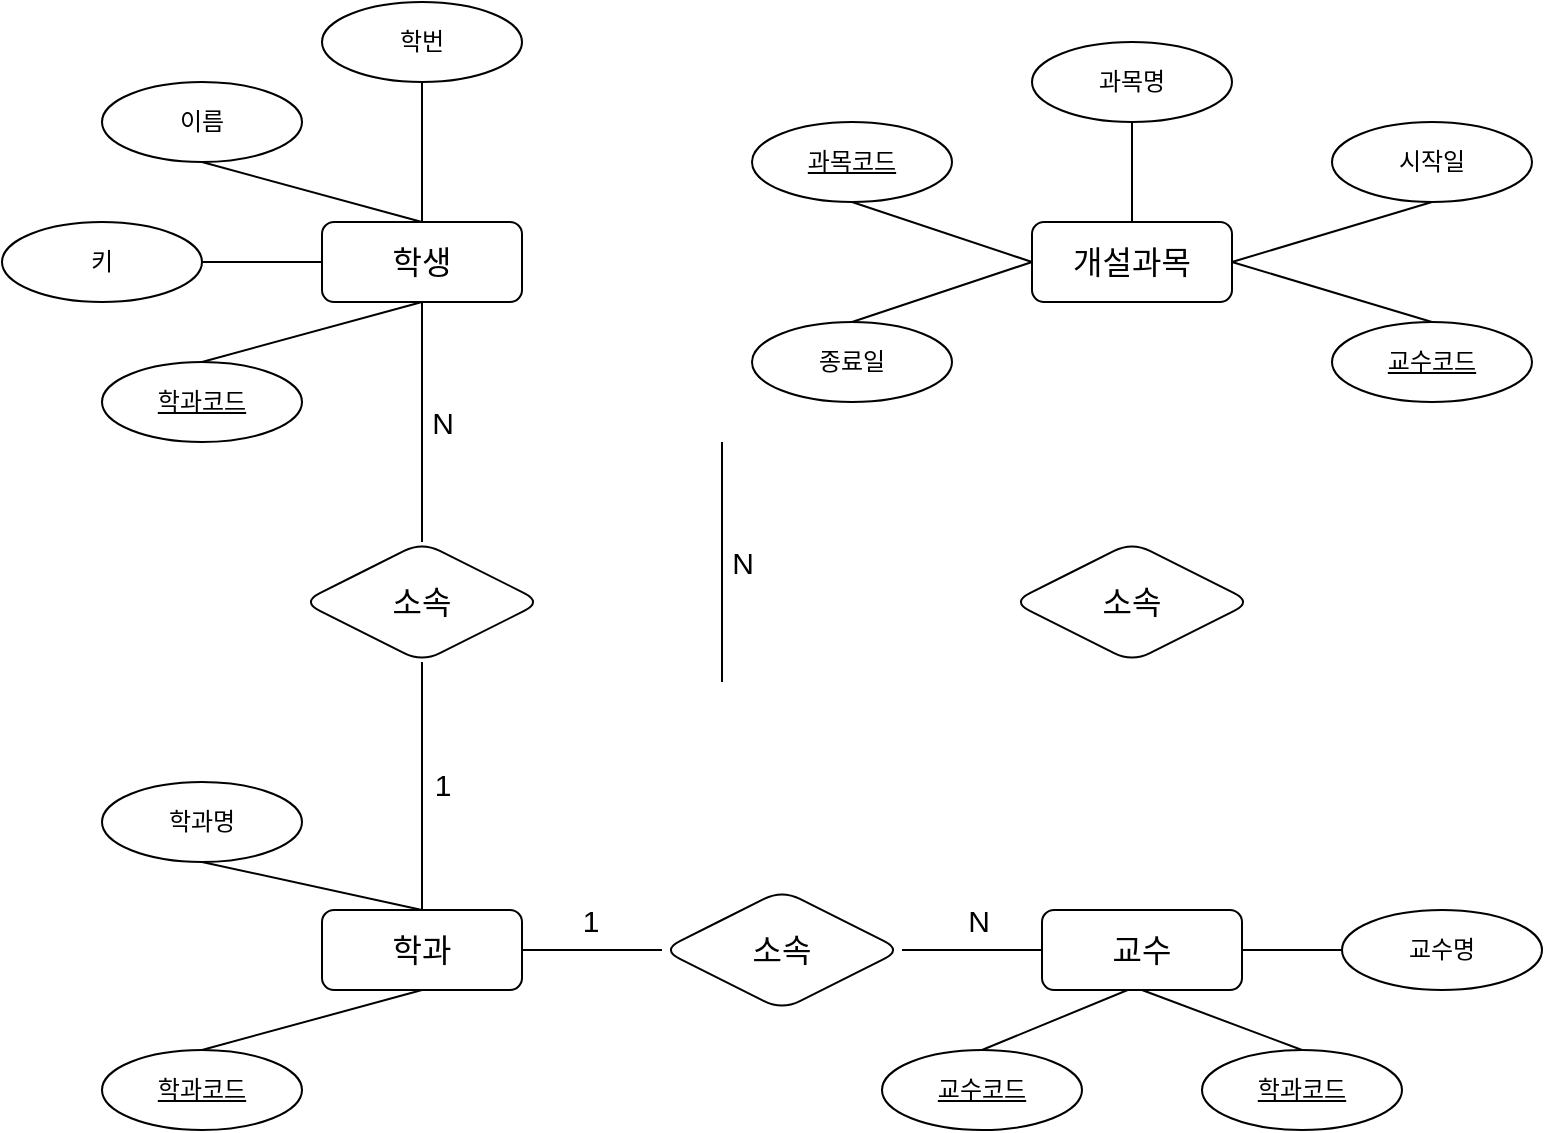 <mxfile version="24.2.1" type="github">
  <diagram name="학사관리ERD" id="DnrLCoqp0zNMLl07k5V4">
    <mxGraphModel dx="2316" dy="1491" grid="1" gridSize="10" guides="1" tooltips="1" connect="1" arrows="1" fold="1" page="1" pageScale="1" pageWidth="1169" pageHeight="827" math="0" shadow="0">
      <root>
        <mxCell id="0" />
        <mxCell id="1" parent="0" />
        <mxCell id="U_HySxkz3RupUNM9T2fn-3" value="&lt;font style=&quot;font-size: 16px;&quot;&gt;학생&lt;/font&gt;" style="whiteSpace=wrap;html=1;align=center;rounded=1;" vertex="1" parent="1">
          <mxGeometry x="-310" y="-40" width="100" height="40" as="geometry" />
        </mxCell>
        <mxCell id="U_HySxkz3RupUNM9T2fn-9" value="학과코드" style="ellipse;whiteSpace=wrap;html=1;align=center;fontStyle=4;rounded=1;" vertex="1" parent="1">
          <mxGeometry x="-420" y="30" width="100" height="40" as="geometry" />
        </mxCell>
        <mxCell id="U_HySxkz3RupUNM9T2fn-10" value="이름" style="ellipse;whiteSpace=wrap;html=1;align=center;rounded=1;" vertex="1" parent="1">
          <mxGeometry x="-420" y="-110" width="100" height="40" as="geometry" />
        </mxCell>
        <mxCell id="U_HySxkz3RupUNM9T2fn-11" value="키" style="ellipse;whiteSpace=wrap;html=1;align=center;rounded=1;" vertex="1" parent="1">
          <mxGeometry x="-470" y="-40" width="100" height="40" as="geometry" />
        </mxCell>
        <mxCell id="U_HySxkz3RupUNM9T2fn-13" value="학번" style="ellipse;whiteSpace=wrap;html=1;align=center;rounded=1;" vertex="1" parent="1">
          <mxGeometry x="-310" y="-150" width="100" height="40" as="geometry" />
        </mxCell>
        <mxCell id="U_HySxkz3RupUNM9T2fn-14" value="" style="endArrow=none;html=1;rounded=0;fontSize=12;startSize=8;endSize=8;curved=1;entryX=0.5;entryY=1;entryDx=0;entryDy=0;exitX=0.5;exitY=0;exitDx=0;exitDy=0;" edge="1" parent="1" source="U_HySxkz3RupUNM9T2fn-3" target="U_HySxkz3RupUNM9T2fn-13">
          <mxGeometry relative="1" as="geometry">
            <mxPoint x="-290" y="-60" as="sourcePoint" />
            <mxPoint x="-130" y="-60" as="targetPoint" />
          </mxGeometry>
        </mxCell>
        <mxCell id="U_HySxkz3RupUNM9T2fn-15" value="" style="endArrow=none;html=1;rounded=0;fontSize=12;startSize=8;endSize=8;curved=1;exitX=0.5;exitY=1;exitDx=0;exitDy=0;entryX=0.5;entryY=0;entryDx=0;entryDy=0;" edge="1" parent="1" source="U_HySxkz3RupUNM9T2fn-10" target="U_HySxkz3RupUNM9T2fn-3">
          <mxGeometry relative="1" as="geometry">
            <mxPoint x="-290" y="-60" as="sourcePoint" />
            <mxPoint x="-130" y="-60" as="targetPoint" />
          </mxGeometry>
        </mxCell>
        <mxCell id="U_HySxkz3RupUNM9T2fn-16" value="" style="endArrow=none;html=1;rounded=0;fontSize=12;startSize=8;endSize=8;curved=1;exitX=1;exitY=0.5;exitDx=0;exitDy=0;entryX=0;entryY=0.5;entryDx=0;entryDy=0;" edge="1" parent="1" source="U_HySxkz3RupUNM9T2fn-11" target="U_HySxkz3RupUNM9T2fn-3">
          <mxGeometry relative="1" as="geometry">
            <mxPoint x="-340" y="-70" as="sourcePoint" />
            <mxPoint x="-250" y="-30" as="targetPoint" />
          </mxGeometry>
        </mxCell>
        <mxCell id="U_HySxkz3RupUNM9T2fn-17" value="" style="endArrow=none;html=1;rounded=0;fontSize=12;startSize=8;endSize=8;curved=1;exitX=0.5;exitY=1;exitDx=0;exitDy=0;entryX=0.5;entryY=0;entryDx=0;entryDy=0;" edge="1" parent="1" source="U_HySxkz3RupUNM9T2fn-3" target="U_HySxkz3RupUNM9T2fn-9">
          <mxGeometry relative="1" as="geometry">
            <mxPoint x="-360" y="-10" as="sourcePoint" />
            <mxPoint x="-260" y="40" as="targetPoint" />
          </mxGeometry>
        </mxCell>
        <mxCell id="U_HySxkz3RupUNM9T2fn-18" value="&lt;span style=&quot;font-size: 16px;&quot;&gt;학과&lt;/span&gt;" style="whiteSpace=wrap;html=1;align=center;rounded=1;" vertex="1" parent="1">
          <mxGeometry x="-310" y="304" width="100" height="40" as="geometry" />
        </mxCell>
        <mxCell id="U_HySxkz3RupUNM9T2fn-19" value="학과명" style="ellipse;whiteSpace=wrap;html=1;align=center;rounded=1;" vertex="1" parent="1">
          <mxGeometry x="-420" y="240" width="100" height="40" as="geometry" />
        </mxCell>
        <mxCell id="U_HySxkz3RupUNM9T2fn-20" value="학과코드" style="ellipse;whiteSpace=wrap;html=1;align=center;fontStyle=4;rounded=1;" vertex="1" parent="1">
          <mxGeometry x="-420" y="374" width="100" height="40" as="geometry" />
        </mxCell>
        <mxCell id="U_HySxkz3RupUNM9T2fn-21" value="" style="endArrow=none;html=1;rounded=0;fontSize=12;startSize=8;endSize=8;curved=1;entryX=0.5;entryY=1;entryDx=0;entryDy=0;exitX=0.5;exitY=0;exitDx=0;exitDy=0;" edge="1" parent="1" source="U_HySxkz3RupUNM9T2fn-20" target="U_HySxkz3RupUNM9T2fn-18">
          <mxGeometry relative="1" as="geometry">
            <mxPoint x="-440" y="344" as="sourcePoint" />
            <mxPoint x="-350" y="304" as="targetPoint" />
          </mxGeometry>
        </mxCell>
        <mxCell id="U_HySxkz3RupUNM9T2fn-22" value="" style="endArrow=none;html=1;rounded=0;fontSize=12;startSize=8;endSize=8;curved=1;entryX=0.5;entryY=1;entryDx=0;entryDy=0;exitX=0.5;exitY=0;exitDx=0;exitDy=0;" edge="1" parent="1" source="U_HySxkz3RupUNM9T2fn-18" target="U_HySxkz3RupUNM9T2fn-19">
          <mxGeometry relative="1" as="geometry">
            <mxPoint x="-430" y="354" as="sourcePoint" />
            <mxPoint x="-340" y="314" as="targetPoint" />
          </mxGeometry>
        </mxCell>
        <mxCell id="U_HySxkz3RupUNM9T2fn-25" value="학과코드" style="ellipse;whiteSpace=wrap;html=1;align=center;fontStyle=4;rounded=1;" vertex="1" parent="1">
          <mxGeometry x="130" y="374" width="100" height="40" as="geometry" />
        </mxCell>
        <mxCell id="U_HySxkz3RupUNM9T2fn-26" value="교수코드" style="ellipse;whiteSpace=wrap;html=1;align=center;fontStyle=4;rounded=1;" vertex="1" parent="1">
          <mxGeometry x="-30" y="374" width="100" height="40" as="geometry" />
        </mxCell>
        <mxCell id="U_HySxkz3RupUNM9T2fn-30" value="" style="endArrow=none;html=1;rounded=0;fontSize=12;startSize=8;endSize=8;curved=1;exitX=0.5;exitY=0;exitDx=0;exitDy=0;entryX=0;entryY=1;entryDx=0;entryDy=0;" edge="1" parent="1" source="U_HySxkz3RupUNM9T2fn-26">
          <mxGeometry relative="1" as="geometry">
            <mxPoint x="95" y="214" as="sourcePoint" />
            <mxPoint x="105" y="339" as="targetPoint" />
          </mxGeometry>
        </mxCell>
        <mxCell id="U_HySxkz3RupUNM9T2fn-31" value="" style="endArrow=none;html=1;rounded=0;fontSize=12;startSize=8;endSize=8;curved=1;exitX=0.5;exitY=0;exitDx=0;exitDy=0;entryX=0.5;entryY=1;entryDx=0;entryDy=0;" edge="1" parent="1" source="U_HySxkz3RupUNM9T2fn-25" target="U_HySxkz3RupUNM9T2fn-33">
          <mxGeometry relative="1" as="geometry">
            <mxPoint x="90" y="469" as="sourcePoint" />
            <mxPoint x="165" y="339" as="targetPoint" />
          </mxGeometry>
        </mxCell>
        <mxCell id="U_HySxkz3RupUNM9T2fn-33" value="&lt;font style=&quot;font-size: 16px;&quot;&gt;교수&lt;/font&gt;" style="whiteSpace=wrap;html=1;align=center;rounded=1;" vertex="1" parent="1">
          <mxGeometry x="50" y="304" width="100" height="40" as="geometry" />
        </mxCell>
        <mxCell id="U_HySxkz3RupUNM9T2fn-34" value="교수명" style="ellipse;whiteSpace=wrap;html=1;align=center;rounded=1;" vertex="1" parent="1">
          <mxGeometry x="200" y="304" width="100" height="40" as="geometry" />
        </mxCell>
        <mxCell id="U_HySxkz3RupUNM9T2fn-35" value="" style="endArrow=none;html=1;rounded=0;fontSize=12;startSize=8;endSize=8;curved=1;exitX=1;exitY=0.5;exitDx=0;exitDy=0;entryX=0;entryY=0.5;entryDx=0;entryDy=0;" edge="1" parent="1" source="U_HySxkz3RupUNM9T2fn-33" target="U_HySxkz3RupUNM9T2fn-34">
          <mxGeometry relative="1" as="geometry">
            <mxPoint x="145" y="134" as="sourcePoint" />
            <mxPoint x="35" y="164" as="targetPoint" />
          </mxGeometry>
        </mxCell>
        <mxCell id="U_HySxkz3RupUNM9T2fn-36" value="&lt;font style=&quot;font-size: 16px;&quot;&gt;개설과목&lt;/font&gt;" style="whiteSpace=wrap;html=1;align=center;rounded=1;" vertex="1" parent="1">
          <mxGeometry x="45" y="-40" width="100" height="40" as="geometry" />
        </mxCell>
        <mxCell id="U_HySxkz3RupUNM9T2fn-37" value="과목코드" style="ellipse;whiteSpace=wrap;html=1;align=center;fontStyle=4;rounded=1;" vertex="1" parent="1">
          <mxGeometry x="-95" y="-90" width="100" height="40" as="geometry" />
        </mxCell>
        <mxCell id="U_HySxkz3RupUNM9T2fn-38" value="교수코드" style="ellipse;whiteSpace=wrap;html=1;align=center;fontStyle=4;rounded=1;" vertex="1" parent="1">
          <mxGeometry x="195" y="10" width="100" height="40" as="geometry" />
        </mxCell>
        <mxCell id="U_HySxkz3RupUNM9T2fn-39" value="과목명" style="ellipse;whiteSpace=wrap;html=1;align=center;rounded=1;" vertex="1" parent="1">
          <mxGeometry x="45" y="-130" width="100" height="40" as="geometry" />
        </mxCell>
        <mxCell id="U_HySxkz3RupUNM9T2fn-40" value="종료일" style="ellipse;whiteSpace=wrap;html=1;align=center;rounded=1;" vertex="1" parent="1">
          <mxGeometry x="-95" y="10" width="100" height="40" as="geometry" />
        </mxCell>
        <mxCell id="U_HySxkz3RupUNM9T2fn-41" value="시작일" style="ellipse;whiteSpace=wrap;html=1;align=center;rounded=1;" vertex="1" parent="1">
          <mxGeometry x="195" y="-90" width="100" height="40" as="geometry" />
        </mxCell>
        <mxCell id="U_HySxkz3RupUNM9T2fn-44" value="" style="endArrow=none;html=1;rounded=0;fontSize=12;startSize=8;endSize=8;curved=1;entryX=0.5;entryY=1;entryDx=0;entryDy=0;exitX=1;exitY=0.5;exitDx=0;exitDy=0;" edge="1" parent="1" source="U_HySxkz3RupUNM9T2fn-36" target="U_HySxkz3RupUNM9T2fn-41">
          <mxGeometry relative="1" as="geometry">
            <mxPoint x="385" y="-110" as="sourcePoint" />
            <mxPoint x="335" y="-150" as="targetPoint" />
          </mxGeometry>
        </mxCell>
        <mxCell id="U_HySxkz3RupUNM9T2fn-45" value="" style="endArrow=none;html=1;rounded=0;fontSize=12;startSize=8;endSize=8;curved=1;exitX=0.5;exitY=1;exitDx=0;exitDy=0;entryX=0;entryY=0.5;entryDx=0;entryDy=0;" edge="1" parent="1" source="U_HySxkz3RupUNM9T2fn-37" target="U_HySxkz3RupUNM9T2fn-36">
          <mxGeometry relative="1" as="geometry">
            <mxPoint x="395" y="-100" as="sourcePoint" />
            <mxPoint x="345" y="-140" as="targetPoint" />
          </mxGeometry>
        </mxCell>
        <mxCell id="U_HySxkz3RupUNM9T2fn-46" value="" style="endArrow=none;html=1;rounded=0;fontSize=12;startSize=8;endSize=8;curved=1;entryX=0.5;entryY=0;entryDx=0;entryDy=0;exitX=0;exitY=0.5;exitDx=0;exitDy=0;" edge="1" parent="1" source="U_HySxkz3RupUNM9T2fn-36" target="U_HySxkz3RupUNM9T2fn-40">
          <mxGeometry relative="1" as="geometry">
            <mxPoint x="405" y="-90" as="sourcePoint" />
            <mxPoint x="355" y="-130" as="targetPoint" />
          </mxGeometry>
        </mxCell>
        <mxCell id="U_HySxkz3RupUNM9T2fn-47" value="" style="endArrow=none;html=1;rounded=0;fontSize=12;startSize=8;endSize=8;curved=1;entryX=0.5;entryY=0;entryDx=0;entryDy=0;exitX=1;exitY=0.5;exitDx=0;exitDy=0;" edge="1" parent="1" source="U_HySxkz3RupUNM9T2fn-36" target="U_HySxkz3RupUNM9T2fn-38">
          <mxGeometry relative="1" as="geometry">
            <mxPoint x="415" y="-80" as="sourcePoint" />
            <mxPoint x="365" y="-120" as="targetPoint" />
          </mxGeometry>
        </mxCell>
        <mxCell id="U_HySxkz3RupUNM9T2fn-48" value="" style="endArrow=none;html=1;rounded=0;fontSize=12;startSize=8;endSize=8;curved=1;entryX=0.5;entryY=1;entryDx=0;entryDy=0;exitX=0.5;exitY=0;exitDx=0;exitDy=0;" edge="1" parent="1" source="U_HySxkz3RupUNM9T2fn-36" target="U_HySxkz3RupUNM9T2fn-39">
          <mxGeometry relative="1" as="geometry">
            <mxPoint x="425" y="-70" as="sourcePoint" />
            <mxPoint x="375" y="-110" as="targetPoint" />
          </mxGeometry>
        </mxCell>
        <mxCell id="U_HySxkz3RupUNM9T2fn-49" value="&lt;font style=&quot;font-size: 16px;&quot;&gt;소속&lt;/font&gt;" style="shape=rhombus;perimeter=rhombusPerimeter;whiteSpace=wrap;html=1;align=center;rounded=1;" vertex="1" parent="1">
          <mxGeometry x="-140" y="294" width="120" height="60" as="geometry" />
        </mxCell>
        <mxCell id="U_HySxkz3RupUNM9T2fn-51" value="" style="endArrow=none;html=1;rounded=0;fontSize=12;startSize=8;endSize=8;curved=1;exitX=1;exitY=0.5;exitDx=0;exitDy=0;entryX=0;entryY=0.5;entryDx=0;entryDy=0;" edge="1" parent="1" source="U_HySxkz3RupUNM9T2fn-18" target="U_HySxkz3RupUNM9T2fn-49">
          <mxGeometry relative="1" as="geometry">
            <mxPoint x="-70" y="180" as="sourcePoint" />
            <mxPoint x="-150" y="340" as="targetPoint" />
          </mxGeometry>
        </mxCell>
        <mxCell id="U_HySxkz3RupUNM9T2fn-52" value="" style="endArrow=none;html=1;rounded=0;fontSize=12;startSize=8;endSize=8;curved=1;entryX=0;entryY=0.5;entryDx=0;entryDy=0;exitX=1;exitY=0.5;exitDx=0;exitDy=0;" edge="1" parent="1" source="U_HySxkz3RupUNM9T2fn-49" target="U_HySxkz3RupUNM9T2fn-33">
          <mxGeometry relative="1" as="geometry">
            <mxPoint y="324" as="sourcePoint" />
            <mxPoint x="-130" y="334" as="targetPoint" />
          </mxGeometry>
        </mxCell>
        <mxCell id="U_HySxkz3RupUNM9T2fn-56" value="N" style="edgeLabel;html=1;align=center;verticalAlign=middle;resizable=0;points=[];fontSize=15;rounded=1;" vertex="1" connectable="0" parent="U_HySxkz3RupUNM9T2fn-52">
          <mxGeometry x="0.067" y="3" relative="1" as="geometry">
            <mxPoint y="-12" as="offset" />
          </mxGeometry>
        </mxCell>
        <mxCell id="U_HySxkz3RupUNM9T2fn-54" value="&lt;font style=&quot;font-size: 15px;&quot;&gt;1&lt;/font&gt;" style="text;html=1;align=center;verticalAlign=middle;resizable=0;points=[];autosize=1;strokeColor=none;fillColor=none;fontSize=16;" vertex="1" parent="1">
          <mxGeometry x="-191" y="294" width="30" height="30" as="geometry" />
        </mxCell>
        <mxCell id="U_HySxkz3RupUNM9T2fn-57" value="&lt;font style=&quot;font-size: 16px;&quot;&gt;소속&lt;/font&gt;" style="shape=rhombus;perimeter=rhombusPerimeter;whiteSpace=wrap;html=1;align=center;rounded=1;" vertex="1" parent="1">
          <mxGeometry x="-320" y="120" width="120" height="60" as="geometry" />
        </mxCell>
        <mxCell id="U_HySxkz3RupUNM9T2fn-58" value="" style="endArrow=none;html=1;rounded=0;fontSize=12;startSize=8;endSize=8;curved=1;exitX=0.5;exitY=1;exitDx=0;exitDy=0;entryX=0.5;entryY=0;entryDx=0;entryDy=0;" edge="1" parent="1" source="U_HySxkz3RupUNM9T2fn-57" target="U_HySxkz3RupUNM9T2fn-18">
          <mxGeometry relative="1" as="geometry">
            <mxPoint x="-60" y="130" as="sourcePoint" />
            <mxPoint x="100" y="130" as="targetPoint" />
          </mxGeometry>
        </mxCell>
        <mxCell id="U_HySxkz3RupUNM9T2fn-61" value="1" style="edgeLabel;html=1;align=center;verticalAlign=middle;resizable=0;points=[];fontSize=15;rounded=1;" vertex="1" connectable="0" parent="U_HySxkz3RupUNM9T2fn-58">
          <mxGeometry x="-0.184" y="-4" relative="1" as="geometry">
            <mxPoint x="14" y="10" as="offset" />
          </mxGeometry>
        </mxCell>
        <mxCell id="U_HySxkz3RupUNM9T2fn-59" value="" style="endArrow=none;html=1;rounded=0;fontSize=12;startSize=8;endSize=8;curved=1;exitX=0.5;exitY=1;exitDx=0;exitDy=0;entryX=0.5;entryY=0;entryDx=0;entryDy=0;" edge="1" parent="1" source="U_HySxkz3RupUNM9T2fn-3" target="U_HySxkz3RupUNM9T2fn-57">
          <mxGeometry relative="1" as="geometry">
            <mxPoint x="-60" y="130" as="sourcePoint" />
            <mxPoint x="100" y="130" as="targetPoint" />
          </mxGeometry>
        </mxCell>
        <mxCell id="U_HySxkz3RupUNM9T2fn-60" value="N" style="edgeLabel;html=1;align=center;verticalAlign=middle;resizable=0;points=[];fontSize=15;rounded=1;" vertex="1" connectable="0" parent="U_HySxkz3RupUNM9T2fn-59">
          <mxGeometry x="0.066" y="2" relative="1" as="geometry">
            <mxPoint x="8" y="-4" as="offset" />
          </mxGeometry>
        </mxCell>
        <mxCell id="U_HySxkz3RupUNM9T2fn-63" value="&lt;font style=&quot;font-size: 16px;&quot;&gt;소속&lt;/font&gt;" style="shape=rhombus;perimeter=rhombusPerimeter;whiteSpace=wrap;html=1;align=center;rounded=1;" vertex="1" parent="1">
          <mxGeometry x="35" y="120" width="120" height="60" as="geometry" />
        </mxCell>
        <mxCell id="U_HySxkz3RupUNM9T2fn-64" value="" style="endArrow=none;html=1;rounded=0;fontSize=12;startSize=8;endSize=8;curved=1;exitX=0.5;exitY=1;exitDx=0;exitDy=0;entryX=0.5;entryY=0;entryDx=0;entryDy=0;" edge="1" parent="1">
          <mxGeometry relative="1" as="geometry">
            <mxPoint x="-110" y="70" as="sourcePoint" />
            <mxPoint x="-110" y="190" as="targetPoint" />
          </mxGeometry>
        </mxCell>
        <mxCell id="U_HySxkz3RupUNM9T2fn-65" value="N" style="edgeLabel;html=1;align=center;verticalAlign=middle;resizable=0;points=[];fontSize=15;rounded=1;" vertex="1" connectable="0" parent="U_HySxkz3RupUNM9T2fn-64">
          <mxGeometry x="0.066" y="2" relative="1" as="geometry">
            <mxPoint x="8" y="-4" as="offset" />
          </mxGeometry>
        </mxCell>
      </root>
    </mxGraphModel>
  </diagram>
</mxfile>
